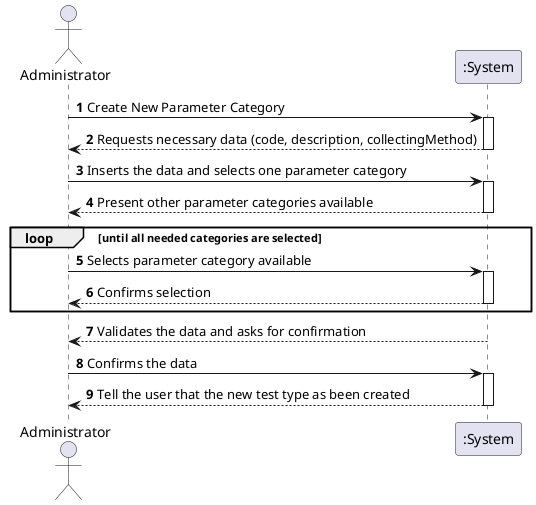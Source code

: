 @startuml
'https://plantuml.com/sequence-diagram
autonumber
'hide footbox
actor "Administrator" as ADMIN

participant ":System" as SYSTEM

ADMIN -> SYSTEM : Create New Parameter Category
activate SYSTEM
SYSTEM --> ADMIN : Requests necessary data (code, description, collectingMethod)
deactivate SYSTEM

ADMIN -> SYSTEM : Inserts the data and selects one parameter category
activate SYSTEM
SYSTEM --> ADMIN : Present other parameter categories available
deactivate SYSTEM
loop until all needed categories are selected
ADMIN -> SYSTEM : Selects parameter category available
activate SYSTEM
SYSTEM --> ADMIN : Confirms selection
deactivate SYSTEM
end loop
activate SYSTEM
SYSTEM --> ADMIN : Validates the data and asks for confirmation
deactivate SYSTEM

ADMIN -> SYSTEM : Confirms the data
activate SYSTEM
SYSTEM --> ADMIN : Tell the user that the new test type as been created
deactivate SYSTEM



@enduml